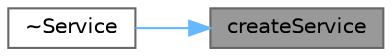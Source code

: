 digraph "createService"
{
 // LATEX_PDF_SIZE
  bgcolor="transparent";
  edge [fontname=Helvetica,fontsize=10,labelfontname=Helvetica,labelfontsize=10];
  node [fontname=Helvetica,fontsize=10,shape=box,height=0.2,width=0.4];
  rankdir="RL";
  Node1 [id="Node000001",label="createService",height=0.2,width=0.4,color="gray40", fillcolor="grey60", style="filled", fontcolor="black",tooltip="创建服务实例的工厂方法"];
  Node1 -> Node2 [id="edge1_Node000001_Node000002",dir="back",color="steelblue1",style="solid",tooltip=" "];
  Node2 [id="Node000002",label="~Service",height=0.2,width=0.4,color="grey40", fillcolor="white", style="filled",URL="$class_j_q_http_server_1_1_service.html#a914cbd922515b89eaaa7daac0135c248",tooltip=" "];
}
